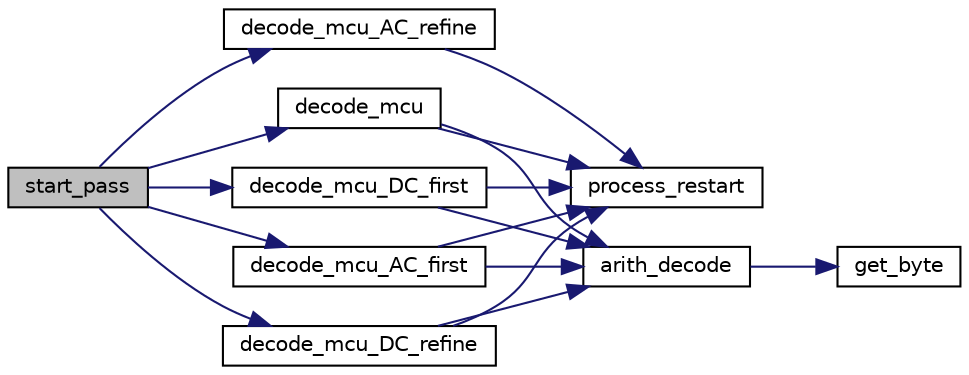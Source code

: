 digraph "start_pass"
{
 // LATEX_PDF_SIZE
  bgcolor="transparent";
  edge [fontname="Helvetica",fontsize="10",labelfontname="Helvetica",labelfontsize="10"];
  node [fontname="Helvetica",fontsize="10",shape=record];
  rankdir="LR";
  Node98 [label="start_pass",height=0.2,width=0.4,color="black", fillcolor="grey75", style="filled", fontcolor="black",tooltip=" "];
  Node98 -> Node99 [color="midnightblue",fontsize="10",style="solid"];
  Node99 [label="decode_mcu_DC_first",height=0.2,width=0.4,color="black",URL="$jdarith_8c.html#adf4576c6a11f20f0e6c35f75360b7bd8",tooltip=" "];
  Node99 -> Node100 [color="midnightblue",fontsize="10",style="solid"];
  Node100 [label="process_restart",height=0.2,width=0.4,color="black",URL="$jdarith_8c.html#a9f594784e210606fb76f5da9952b0be4",tooltip=" "];
  Node99 -> Node101 [color="midnightblue",fontsize="10",style="solid"];
  Node101 [label="arith_decode",height=0.2,width=0.4,color="black",URL="$jdarith_8c.html#a07d3cc6d07adca6c6cc8acb3edf4b9fa",tooltip=" "];
  Node101 -> Node102 [color="midnightblue",fontsize="10",style="solid"];
  Node102 [label="get_byte",height=0.2,width=0.4,color="black",URL="$jdarith_8c.html#a56d3dbdc8840df8fddfa16ebfc47e070",tooltip=" "];
  Node98 -> Node103 [color="midnightblue",fontsize="10",style="solid"];
  Node103 [label="decode_mcu_AC_first",height=0.2,width=0.4,color="black",URL="$jdarith_8c.html#ad4da1be30d70095d4620fe1d03776c66",tooltip=" "];
  Node103 -> Node100 [color="midnightblue",fontsize="10",style="solid"];
  Node103 -> Node101 [color="midnightblue",fontsize="10",style="solid"];
  Node98 -> Node104 [color="midnightblue",fontsize="10",style="solid"];
  Node104 [label="decode_mcu_DC_refine",height=0.2,width=0.4,color="black",URL="$jdarith_8c.html#a30a4512e18dab38c9a67c4e11a0cd0e2",tooltip=" "];
  Node104 -> Node100 [color="midnightblue",fontsize="10",style="solid"];
  Node104 -> Node101 [color="midnightblue",fontsize="10",style="solid"];
  Node98 -> Node105 [color="midnightblue",fontsize="10",style="solid"];
  Node105 [label="decode_mcu_AC_refine",height=0.2,width=0.4,color="black",URL="$jdarith_8c.html#a59cafa3b859cdbd92dab64ccc402645f",tooltip=" "];
  Node105 -> Node100 [color="midnightblue",fontsize="10",style="solid"];
  Node98 -> Node106 [color="midnightblue",fontsize="10",style="solid"];
  Node106 [label="decode_mcu",height=0.2,width=0.4,color="black",URL="$jdarith_8c.html#a35432ad418198722f261a1f66b745595",tooltip=" "];
  Node106 -> Node100 [color="midnightblue",fontsize="10",style="solid"];
  Node106 -> Node101 [color="midnightblue",fontsize="10",style="solid"];
}
